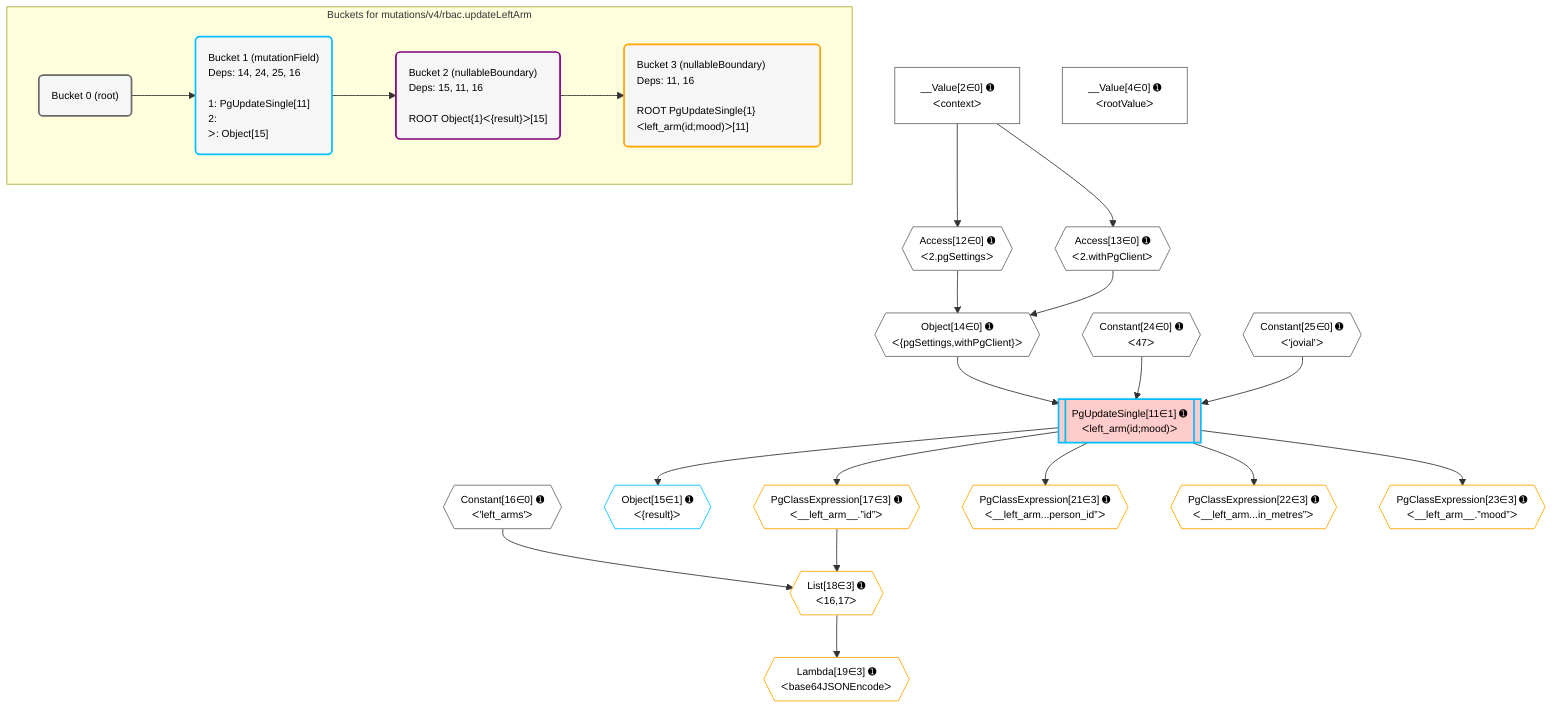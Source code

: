 %%{init: {'themeVariables': { 'fontSize': '12px'}}}%%
graph TD
    classDef path fill:#eee,stroke:#000,color:#000
    classDef plan fill:#fff,stroke-width:1px,color:#000
    classDef itemplan fill:#fff,stroke-width:2px,color:#000
    classDef unbatchedplan fill:#dff,stroke-width:1px,color:#000
    classDef sideeffectplan fill:#fcc,stroke-width:2px,color:#000
    classDef bucket fill:#f6f6f6,color:#000,stroke-width:2px,text-align:left


    %% plan dependencies
    Object14{{"Object[14∈0] ➊<br />ᐸ{pgSettings,withPgClient}ᐳ"}}:::plan
    Access12{{"Access[12∈0] ➊<br />ᐸ2.pgSettingsᐳ"}}:::plan
    Access13{{"Access[13∈0] ➊<br />ᐸ2.withPgClientᐳ"}}:::plan
    Access12 & Access13 --> Object14
    __Value2["__Value[2∈0] ➊<br />ᐸcontextᐳ"]:::plan
    __Value2 --> Access12
    __Value2 --> Access13
    __Value4["__Value[4∈0] ➊<br />ᐸrootValueᐳ"]:::plan
    Constant16{{"Constant[16∈0] ➊<br />ᐸ'left_arms'ᐳ"}}:::plan
    Constant24{{"Constant[24∈0] ➊<br />ᐸ47ᐳ"}}:::plan
    Constant25{{"Constant[25∈0] ➊<br />ᐸ'jovial'ᐳ"}}:::plan
    PgUpdateSingle11[["PgUpdateSingle[11∈1] ➊<br />ᐸleft_arm(id;mood)ᐳ"]]:::sideeffectplan
    Object14 & Constant24 & Constant25 --> PgUpdateSingle11
    Object15{{"Object[15∈1] ➊<br />ᐸ{result}ᐳ"}}:::plan
    PgUpdateSingle11 --> Object15
    List18{{"List[18∈3] ➊<br />ᐸ16,17ᐳ"}}:::plan
    PgClassExpression17{{"PgClassExpression[17∈3] ➊<br />ᐸ__left_arm__.”id”ᐳ"}}:::plan
    Constant16 & PgClassExpression17 --> List18
    PgUpdateSingle11 --> PgClassExpression17
    Lambda19{{"Lambda[19∈3] ➊<br />ᐸbase64JSONEncodeᐳ"}}:::plan
    List18 --> Lambda19
    PgClassExpression21{{"PgClassExpression[21∈3] ➊<br />ᐸ__left_arm...person_id”ᐳ"}}:::plan
    PgUpdateSingle11 --> PgClassExpression21
    PgClassExpression22{{"PgClassExpression[22∈3] ➊<br />ᐸ__left_arm...in_metres”ᐳ"}}:::plan
    PgUpdateSingle11 --> PgClassExpression22
    PgClassExpression23{{"PgClassExpression[23∈3] ➊<br />ᐸ__left_arm__.”mood”ᐳ"}}:::plan
    PgUpdateSingle11 --> PgClassExpression23

    %% define steps

    subgraph "Buckets for mutations/v4/rbac.updateLeftArm"
    Bucket0("Bucket 0 (root)"):::bucket
    classDef bucket0 stroke:#696969
    class Bucket0,__Value2,__Value4,Access12,Access13,Object14,Constant16,Constant24,Constant25 bucket0
    Bucket1("Bucket 1 (mutationField)<br />Deps: 14, 24, 25, 16<br /><br />1: PgUpdateSingle[11]<br />2: <br />ᐳ: Object[15]"):::bucket
    classDef bucket1 stroke:#00bfff
    class Bucket1,PgUpdateSingle11,Object15 bucket1
    Bucket2("Bucket 2 (nullableBoundary)<br />Deps: 15, 11, 16<br /><br />ROOT Object{1}ᐸ{result}ᐳ[15]"):::bucket
    classDef bucket2 stroke:#7f007f
    class Bucket2 bucket2
    Bucket3("Bucket 3 (nullableBoundary)<br />Deps: 11, 16<br /><br />ROOT PgUpdateSingle{1}ᐸleft_arm(id;mood)ᐳ[11]"):::bucket
    classDef bucket3 stroke:#ffa500
    class Bucket3,PgClassExpression17,List18,Lambda19,PgClassExpression21,PgClassExpression22,PgClassExpression23 bucket3
    Bucket0 --> Bucket1
    Bucket1 --> Bucket2
    Bucket2 --> Bucket3
    end